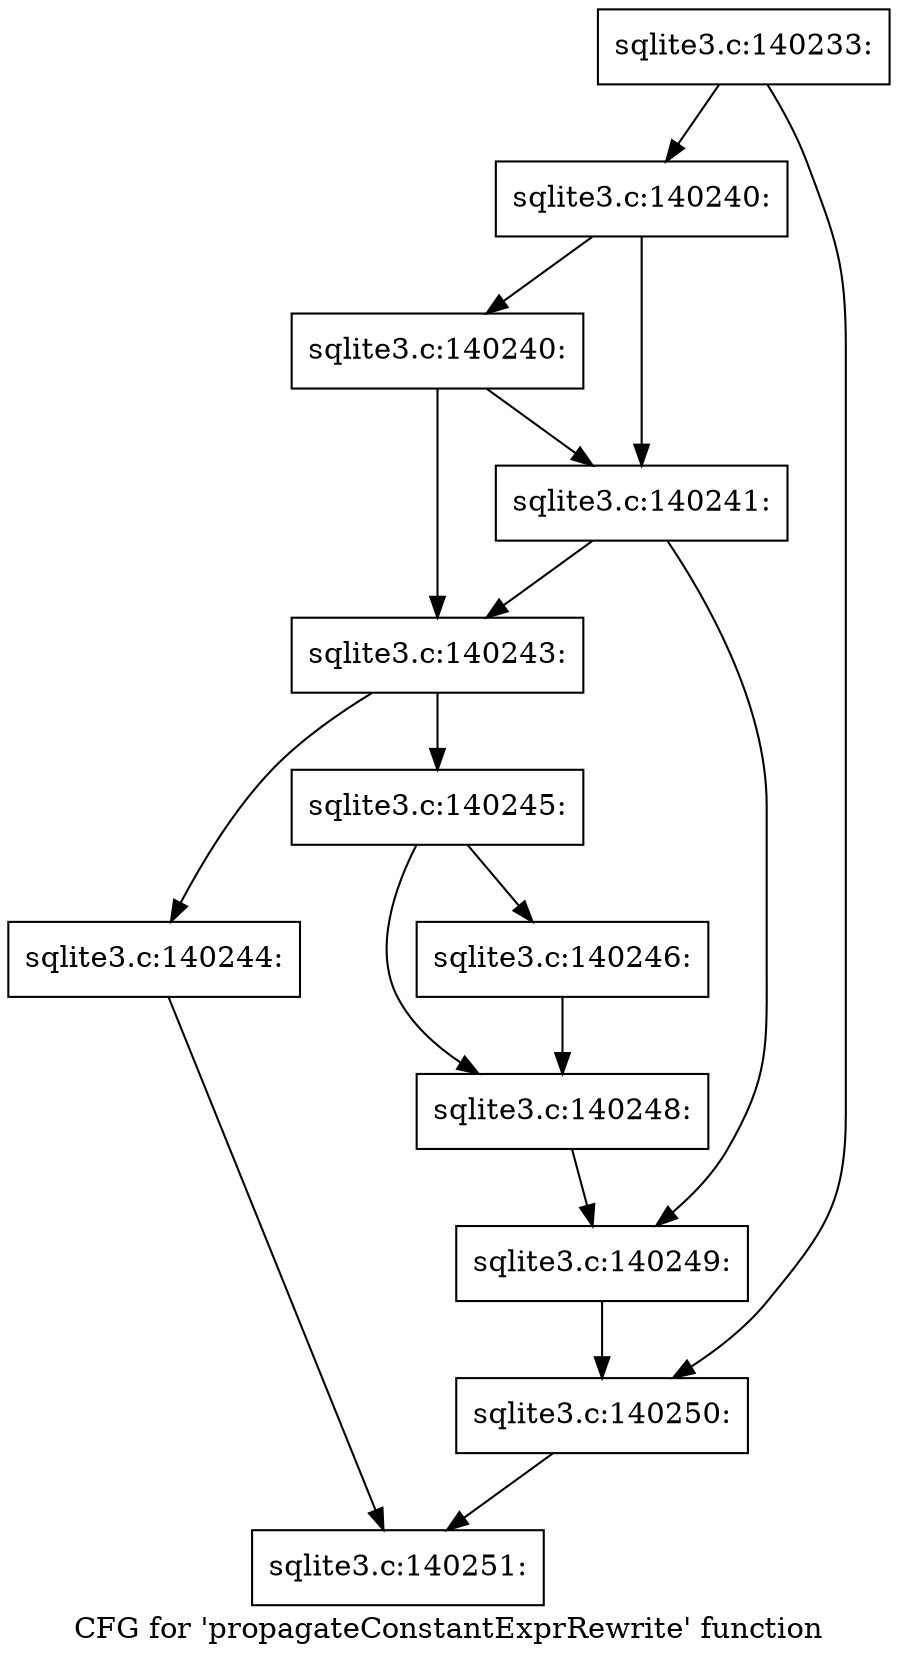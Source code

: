 digraph "CFG for 'propagateConstantExprRewrite' function" {
	label="CFG for 'propagateConstantExprRewrite' function";

	Node0x55c0f5b508f0 [shape=record,label="{sqlite3.c:140233:}"];
	Node0x55c0f5b508f0 -> Node0x55c0f94a24f0;
	Node0x55c0f5b508f0 -> Node0x55c0f94a2540;
	Node0x55c0f94a24f0 [shape=record,label="{sqlite3.c:140240:}"];
	Node0x55c0f94a24f0 -> Node0x55c0f94a2b00;
	Node0x55c0f94a24f0 -> Node0x55c0f94a2a80;
	Node0x55c0f94a2b00 [shape=record,label="{sqlite3.c:140240:}"];
	Node0x55c0f94a2b00 -> Node0x55c0f94a29e0;
	Node0x55c0f94a2b00 -> Node0x55c0f94a2a80;
	Node0x55c0f94a2a80 [shape=record,label="{sqlite3.c:140241:}"];
	Node0x55c0f94a2a80 -> Node0x55c0f94a29e0;
	Node0x55c0f94a2a80 -> Node0x55c0f94a2a30;
	Node0x55c0f94a29e0 [shape=record,label="{sqlite3.c:140243:}"];
	Node0x55c0f94a29e0 -> Node0x55c0f6447540;
	Node0x55c0f94a29e0 -> Node0x55c0f94a3fa0;
	Node0x55c0f6447540 [shape=record,label="{sqlite3.c:140244:}"];
	Node0x55c0f6447540 -> Node0x55c0f949ef10;
	Node0x55c0f94a3fa0 [shape=record,label="{sqlite3.c:140245:}"];
	Node0x55c0f94a3fa0 -> Node0x55c0f94a47f0;
	Node0x55c0f94a3fa0 -> Node0x55c0f94a4840;
	Node0x55c0f94a47f0 [shape=record,label="{sqlite3.c:140246:}"];
	Node0x55c0f94a47f0 -> Node0x55c0f94a4840;
	Node0x55c0f94a4840 [shape=record,label="{sqlite3.c:140248:}"];
	Node0x55c0f94a4840 -> Node0x55c0f94a2a30;
	Node0x55c0f94a2a30 [shape=record,label="{sqlite3.c:140249:}"];
	Node0x55c0f94a2a30 -> Node0x55c0f94a2540;
	Node0x55c0f94a2540 [shape=record,label="{sqlite3.c:140250:}"];
	Node0x55c0f94a2540 -> Node0x55c0f949ef10;
	Node0x55c0f949ef10 [shape=record,label="{sqlite3.c:140251:}"];
}
